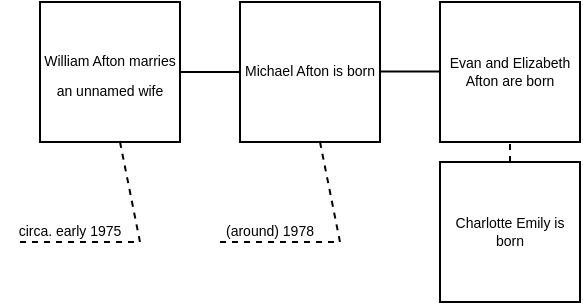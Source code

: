 <mxfile version="20.5.1" type="github">
  <diagram id="B6PBSwqGgatIm-AGSIhw" name="Page-1">
    <mxGraphModel dx="313" dy="282" grid="1" gridSize="10" guides="1" tooltips="1" connect="1" arrows="1" fold="1" page="1" pageScale="1" pageWidth="850" pageHeight="1100" math="0" shadow="0">
      <root>
        <mxCell id="0" />
        <mxCell id="1" parent="0" />
        <mxCell id="5ZSGBYHl8922ecz_iBRz-1" value="&lt;font style=&quot;font-size: 7px;&quot;&gt;William Afton marries an unnamed wife&lt;/font&gt;" style="whiteSpace=wrap;html=1;aspect=fixed;" vertex="1" parent="1">
          <mxGeometry x="20" y="20" width="70" height="70" as="geometry" />
        </mxCell>
        <mxCell id="5ZSGBYHl8922ecz_iBRz-6" value="" style="endArrow=none;dashed=1;html=1;rounded=0;" edge="1" parent="1">
          <mxGeometry width="50" height="50" relative="1" as="geometry">
            <mxPoint x="10" y="140" as="sourcePoint" />
            <mxPoint x="60" y="90" as="targetPoint" />
            <Array as="points">
              <mxPoint x="70" y="140" />
            </Array>
          </mxGeometry>
        </mxCell>
        <mxCell id="5ZSGBYHl8922ecz_iBRz-7" value="circa. early 1975" style="text;html=1;strokeColor=none;fillColor=none;align=center;verticalAlign=middle;whiteSpace=wrap;rounded=0;fontSize=7;" vertex="1" parent="1">
          <mxGeometry y="120" width="70" height="30" as="geometry" />
        </mxCell>
        <mxCell id="5ZSGBYHl8922ecz_iBRz-8" value="" style="endArrow=none;html=1;rounded=0;fontSize=7;exitX=1;exitY=0.5;exitDx=0;exitDy=0;" edge="1" parent="1" source="5ZSGBYHl8922ecz_iBRz-1">
          <mxGeometry width="50" height="50" relative="1" as="geometry">
            <mxPoint x="130" y="140" as="sourcePoint" />
            <mxPoint x="120" y="55" as="targetPoint" />
          </mxGeometry>
        </mxCell>
        <mxCell id="5ZSGBYHl8922ecz_iBRz-9" value="Michael Afton is born" style="whiteSpace=wrap;html=1;aspect=fixed;fontSize=7;" vertex="1" parent="1">
          <mxGeometry x="120" y="20" width="70" height="70" as="geometry" />
        </mxCell>
        <mxCell id="5ZSGBYHl8922ecz_iBRz-10" value="" style="endArrow=none;dashed=1;html=1;rounded=0;" edge="1" parent="1">
          <mxGeometry width="50" height="50" relative="1" as="geometry">
            <mxPoint x="110" y="140" as="sourcePoint" />
            <mxPoint x="160" y="90" as="targetPoint" />
            <Array as="points">
              <mxPoint x="170" y="140" />
            </Array>
          </mxGeometry>
        </mxCell>
        <mxCell id="5ZSGBYHl8922ecz_iBRz-11" value="(around) 1978" style="text;html=1;strokeColor=none;fillColor=none;align=center;verticalAlign=middle;whiteSpace=wrap;rounded=0;fontSize=7;" vertex="1" parent="1">
          <mxGeometry x="100" y="120" width="70" height="30" as="geometry" />
        </mxCell>
        <mxCell id="5ZSGBYHl8922ecz_iBRz-13" value="" style="endArrow=none;html=1;rounded=0;fontSize=7;exitX=1;exitY=0.5;exitDx=0;exitDy=0;" edge="1" parent="1">
          <mxGeometry width="50" height="50" relative="1" as="geometry">
            <mxPoint x="190" y="54.8" as="sourcePoint" />
            <mxPoint x="220" y="54.8" as="targetPoint" />
          </mxGeometry>
        </mxCell>
        <mxCell id="5ZSGBYHl8922ecz_iBRz-14" value="Evan and Elizabeth Afton are born" style="whiteSpace=wrap;html=1;aspect=fixed;fontSize=7;" vertex="1" parent="1">
          <mxGeometry x="220" y="20" width="70" height="70" as="geometry" />
        </mxCell>
        <mxCell id="5ZSGBYHl8922ecz_iBRz-17" value="Charlotte Emily is born" style="whiteSpace=wrap;html=1;aspect=fixed;fontSize=7;" vertex="1" parent="1">
          <mxGeometry x="220" y="100" width="70" height="70" as="geometry" />
        </mxCell>
        <mxCell id="5ZSGBYHl8922ecz_iBRz-20" value="" style="endArrow=none;dashed=1;html=1;rounded=0;fontSize=7;entryX=0.5;entryY=1;entryDx=0;entryDy=0;" edge="1" parent="1" source="5ZSGBYHl8922ecz_iBRz-17" target="5ZSGBYHl8922ecz_iBRz-14">
          <mxGeometry width="50" height="50" relative="1" as="geometry">
            <mxPoint x="250" y="140" as="sourcePoint" />
            <mxPoint x="300" y="90" as="targetPoint" />
          </mxGeometry>
        </mxCell>
      </root>
    </mxGraphModel>
  </diagram>
</mxfile>
